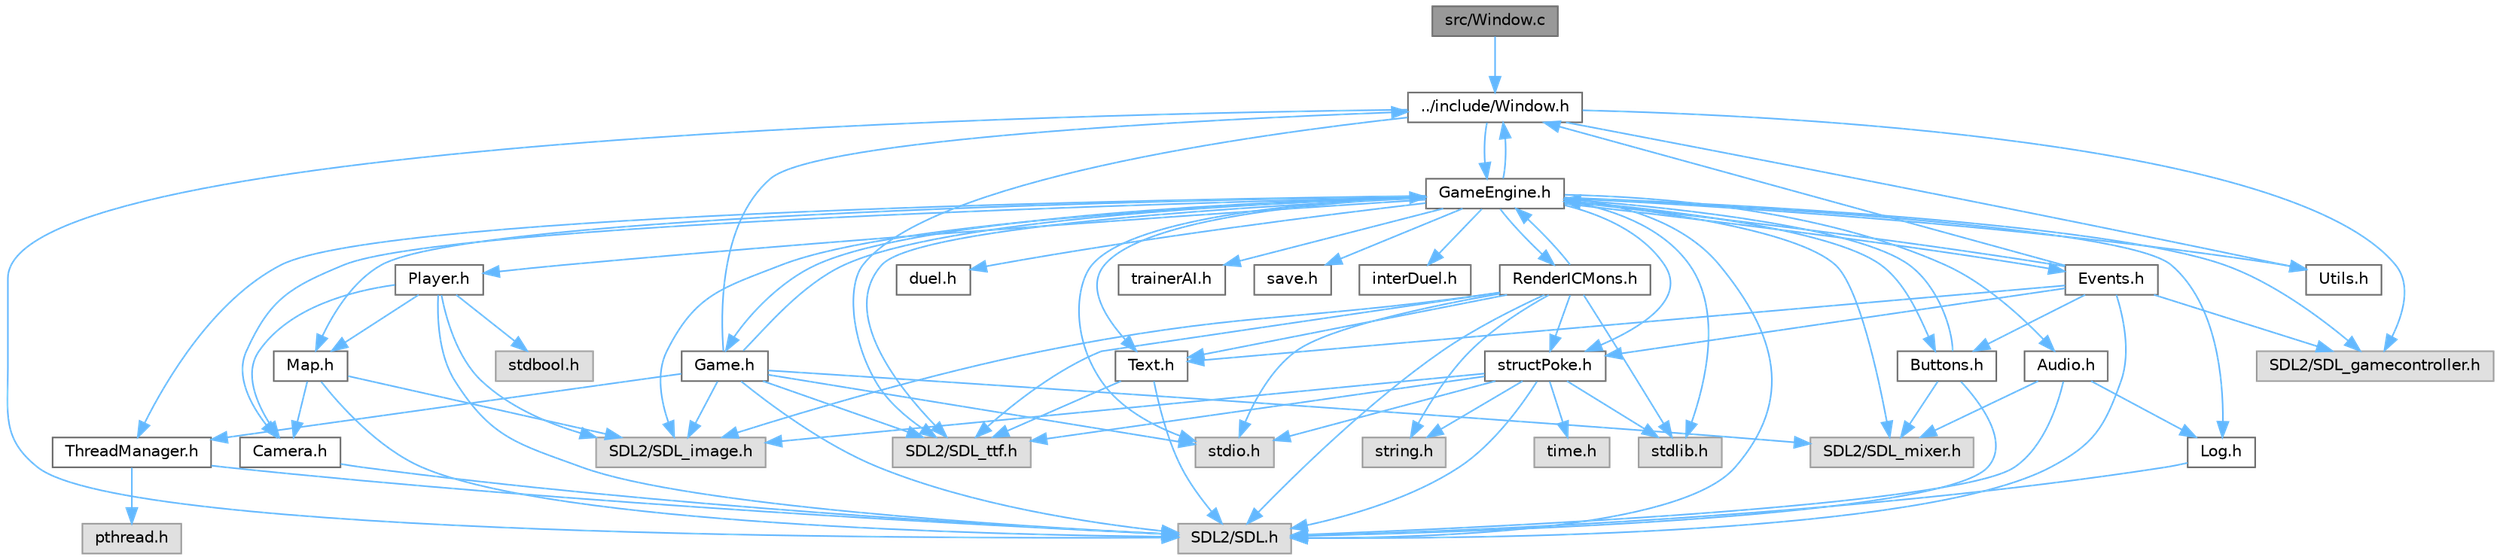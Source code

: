 digraph "src/Window.c"
{
 // LATEX_PDF_SIZE
  bgcolor="transparent";
  edge [fontname=Helvetica,fontsize=10,labelfontname=Helvetica,labelfontsize=10];
  node [fontname=Helvetica,fontsize=10,shape=box,height=0.2,width=0.4];
  Node1 [id="Node000001",label="src/Window.c",height=0.2,width=0.4,color="gray40", fillcolor="grey60", style="filled", fontcolor="black",tooltip=" "];
  Node1 -> Node2 [id="edge83_Node000001_Node000002",color="steelblue1",style="solid",tooltip=" "];
  Node2 [id="Node000002",label="../include/Window.h",height=0.2,width=0.4,color="grey40", fillcolor="white", style="filled",URL="$d3/ded/Window_8h.html",tooltip=" "];
  Node2 -> Node3 [id="edge84_Node000002_Node000003",color="steelblue1",style="solid",tooltip=" "];
  Node3 [id="Node000003",label="SDL2/SDL.h",height=0.2,width=0.4,color="grey60", fillcolor="#E0E0E0", style="filled",tooltip=" "];
  Node2 -> Node4 [id="edge85_Node000002_Node000004",color="steelblue1",style="solid",tooltip=" "];
  Node4 [id="Node000004",label="SDL2/SDL_ttf.h",height=0.2,width=0.4,color="grey60", fillcolor="#E0E0E0", style="filled",tooltip=" "];
  Node2 -> Node5 [id="edge86_Node000002_Node000005",color="steelblue1",style="solid",tooltip=" "];
  Node5 [id="Node000005",label="SDL2/SDL_gamecontroller.h",height=0.2,width=0.4,color="grey60", fillcolor="#E0E0E0", style="filled",tooltip=" "];
  Node2 -> Node6 [id="edge87_Node000002_Node000006",color="steelblue1",style="solid",tooltip=" "];
  Node6 [id="Node000006",label="GameEngine.h",height=0.2,width=0.4,color="grey40", fillcolor="white", style="filled",URL="$d7/d1f/GameEngine_8h.html",tooltip=" "];
  Node6 -> Node3 [id="edge88_Node000006_Node000003",color="steelblue1",style="solid",tooltip=" "];
  Node6 -> Node7 [id="edge89_Node000006_Node000007",color="steelblue1",style="solid",tooltip=" "];
  Node7 [id="Node000007",label="SDL2/SDL_mixer.h",height=0.2,width=0.4,color="grey60", fillcolor="#E0E0E0", style="filled",tooltip=" "];
  Node6 -> Node8 [id="edge90_Node000006_Node000008",color="steelblue1",style="solid",tooltip=" "];
  Node8 [id="Node000008",label="SDL2/SDL_image.h",height=0.2,width=0.4,color="grey60", fillcolor="#E0E0E0", style="filled",tooltip=" "];
  Node6 -> Node4 [id="edge91_Node000006_Node000004",color="steelblue1",style="solid",tooltip=" "];
  Node6 -> Node5 [id="edge92_Node000006_Node000005",color="steelblue1",style="solid",tooltip=" "];
  Node6 -> Node9 [id="edge93_Node000006_Node000009",color="steelblue1",style="solid",tooltip=" "];
  Node9 [id="Node000009",label="stdio.h",height=0.2,width=0.4,color="grey60", fillcolor="#E0E0E0", style="filled",tooltip=" "];
  Node6 -> Node10 [id="edge94_Node000006_Node000010",color="steelblue1",style="solid",tooltip=" "];
  Node10 [id="Node000010",label="stdlib.h",height=0.2,width=0.4,color="grey60", fillcolor="#E0E0E0", style="filled",tooltip=" "];
  Node6 -> Node11 [id="edge95_Node000006_Node000011",color="steelblue1",style="solid",tooltip=" "];
  Node11 [id="Node000011",label="Log.h",height=0.2,width=0.4,color="grey40", fillcolor="white", style="filled",URL="$d1/d45/Log_8h.html",tooltip=" "];
  Node11 -> Node3 [id="edge96_Node000011_Node000003",color="steelblue1",style="solid",tooltip=" "];
  Node6 -> Node12 [id="edge97_Node000006_Node000012",color="steelblue1",style="solid",tooltip=" "];
  Node12 [id="Node000012",label="Audio.h",height=0.2,width=0.4,color="grey40", fillcolor="white", style="filled",URL="$d8/daa/Audio_8h.html",tooltip=" "];
  Node12 -> Node11 [id="edge98_Node000012_Node000011",color="steelblue1",style="solid",tooltip=" "];
  Node12 -> Node7 [id="edge99_Node000012_Node000007",color="steelblue1",style="solid",tooltip=" "];
  Node12 -> Node3 [id="edge100_Node000012_Node000003",color="steelblue1",style="solid",tooltip=" "];
  Node6 -> Node13 [id="edge101_Node000006_Node000013",color="steelblue1",style="solid",tooltip=" "];
  Node13 [id="Node000013",label="Buttons.h",height=0.2,width=0.4,color="grey40", fillcolor="white", style="filled",URL="$d3/d70/Buttons_8h.html",tooltip=" "];
  Node13 -> Node3 [id="edge102_Node000013_Node000003",color="steelblue1",style="solid",tooltip=" "];
  Node13 -> Node7 [id="edge103_Node000013_Node000007",color="steelblue1",style="solid",tooltip=" "];
  Node13 -> Node6 [id="edge104_Node000013_Node000006",color="steelblue1",style="solid",tooltip=" "];
  Node6 -> Node14 [id="edge105_Node000006_Node000014",color="steelblue1",style="solid",tooltip=" "];
  Node14 [id="Node000014",label="structPoke.h",height=0.2,width=0.4,color="grey40", fillcolor="white", style="filled",URL="$da/d71/structPoke_8h.html",tooltip=" "];
  Node14 -> Node9 [id="edge106_Node000014_Node000009",color="steelblue1",style="solid",tooltip=" "];
  Node14 -> Node10 [id="edge107_Node000014_Node000010",color="steelblue1",style="solid",tooltip=" "];
  Node14 -> Node15 [id="edge108_Node000014_Node000015",color="steelblue1",style="solid",tooltip=" "];
  Node15 [id="Node000015",label="time.h",height=0.2,width=0.4,color="grey60", fillcolor="#E0E0E0", style="filled",tooltip=" "];
  Node14 -> Node16 [id="edge109_Node000014_Node000016",color="steelblue1",style="solid",tooltip=" "];
  Node16 [id="Node000016",label="string.h",height=0.2,width=0.4,color="grey60", fillcolor="#E0E0E0", style="filled",tooltip=" "];
  Node14 -> Node3 [id="edge110_Node000014_Node000003",color="steelblue1",style="solid",tooltip=" "];
  Node14 -> Node8 [id="edge111_Node000014_Node000008",color="steelblue1",style="solid",tooltip=" "];
  Node14 -> Node4 [id="edge112_Node000014_Node000004",color="steelblue1",style="solid",tooltip=" "];
  Node6 -> Node17 [id="edge113_Node000006_Node000017",color="steelblue1",style="solid",tooltip=" "];
  Node17 [id="Node000017",label="duel.h",height=0.2,width=0.4,color="grey40", fillcolor="white", style="filled",URL="$d6/d8e/duel_8h.html",tooltip=" "];
  Node6 -> Node18 [id="edge114_Node000006_Node000018",color="steelblue1",style="solid",tooltip=" "];
  Node18 [id="Node000018",label="trainerAI.h",height=0.2,width=0.4,color="grey40", fillcolor="white", style="filled",URL="$df/d27/trainerAI_8h.html",tooltip=" "];
  Node6 -> Node19 [id="edge115_Node000006_Node000019",color="steelblue1",style="solid",tooltip=" "];
  Node19 [id="Node000019",label="save.h",height=0.2,width=0.4,color="grey40", fillcolor="white", style="filled",URL="$d5/d5e/save_8h.html",tooltip="Save the player's data in a file."];
  Node6 -> Node20 [id="edge116_Node000006_Node000020",color="steelblue1",style="solid",tooltip=" "];
  Node20 [id="Node000020",label="interDuel.h",height=0.2,width=0.4,color="grey40", fillcolor="white", style="filled",URL="$da/d1d/interDuel_8h.html",tooltip=" "];
  Node6 -> Node21 [id="edge117_Node000006_Node000021",color="steelblue1",style="solid",tooltip=" "];
  Node21 [id="Node000021",label="Utils.h",height=0.2,width=0.4,color="grey40", fillcolor="white", style="filled",URL="$d9/ded/Utils_8h.html",tooltip=" "];
  Node6 -> Node22 [id="edge118_Node000006_Node000022",color="steelblue1",style="solid",tooltip=" "];
  Node22 [id="Node000022",label="Text.h",height=0.2,width=0.4,color="grey40", fillcolor="white", style="filled",URL="$d6/d35/Text_8h.html",tooltip=" "];
  Node22 -> Node3 [id="edge119_Node000022_Node000003",color="steelblue1",style="solid",tooltip=" "];
  Node22 -> Node4 [id="edge120_Node000022_Node000004",color="steelblue1",style="solid",tooltip=" "];
  Node6 -> Node2 [id="edge121_Node000006_Node000002",color="steelblue1",style="solid",tooltip=" "];
  Node6 -> Node23 [id="edge122_Node000006_Node000023",color="steelblue1",style="solid",tooltip=" "];
  Node23 [id="Node000023",label="Map.h",height=0.2,width=0.4,color="grey40", fillcolor="white", style="filled",URL="$df/d79/Map_8h.html",tooltip=" "];
  Node23 -> Node3 [id="edge123_Node000023_Node000003",color="steelblue1",style="solid",tooltip=" "];
  Node23 -> Node8 [id="edge124_Node000023_Node000008",color="steelblue1",style="solid",tooltip=" "];
  Node23 -> Node24 [id="edge125_Node000023_Node000024",color="steelblue1",style="solid",tooltip=" "];
  Node24 [id="Node000024",label="Camera.h",height=0.2,width=0.4,color="grey40", fillcolor="white", style="filled",URL="$dd/de4/Camera_8h.html",tooltip=" "];
  Node24 -> Node3 [id="edge126_Node000024_Node000003",color="steelblue1",style="solid",tooltip=" "];
  Node6 -> Node25 [id="edge127_Node000006_Node000025",color="steelblue1",style="solid",tooltip=" "];
  Node25 [id="Node000025",label="Player.h",height=0.2,width=0.4,color="grey40", fillcolor="white", style="filled",URL="$da/dbf/Player_8h.html",tooltip=" "];
  Node25 -> Node3 [id="edge128_Node000025_Node000003",color="steelblue1",style="solid",tooltip=" "];
  Node25 -> Node8 [id="edge129_Node000025_Node000008",color="steelblue1",style="solid",tooltip=" "];
  Node25 -> Node23 [id="edge130_Node000025_Node000023",color="steelblue1",style="solid",tooltip=" "];
  Node25 -> Node24 [id="edge131_Node000025_Node000024",color="steelblue1",style="solid",tooltip=" "];
  Node25 -> Node26 [id="edge132_Node000025_Node000026",color="steelblue1",style="solid",tooltip=" "];
  Node26 [id="Node000026",label="stdbool.h",height=0.2,width=0.4,color="grey60", fillcolor="#E0E0E0", style="filled",tooltip=" "];
  Node6 -> Node24 [id="edge133_Node000006_Node000024",color="steelblue1",style="solid",tooltip=" "];
  Node6 -> Node27 [id="edge134_Node000006_Node000027",color="steelblue1",style="solid",tooltip=" "];
  Node27 [id="Node000027",label="ThreadManager.h",height=0.2,width=0.4,color="grey40", fillcolor="white", style="filled",URL="$d0/daa/ThreadManager_8h.html",tooltip=" "];
  Node27 -> Node28 [id="edge135_Node000027_Node000028",color="steelblue1",style="solid",tooltip=" "];
  Node28 [id="Node000028",label="pthread.h",height=0.2,width=0.4,color="grey60", fillcolor="#E0E0E0", style="filled",tooltip=" "];
  Node27 -> Node3 [id="edge136_Node000027_Node000003",color="steelblue1",style="solid",tooltip=" "];
  Node6 -> Node29 [id="edge137_Node000006_Node000029",color="steelblue1",style="solid",tooltip=" "];
  Node29 [id="Node000029",label="Game.h",height=0.2,width=0.4,color="grey40", fillcolor="white", style="filled",URL="$d3/d5f/Game_8h.html",tooltip=" "];
  Node29 -> Node3 [id="edge138_Node000029_Node000003",color="steelblue1",style="solid",tooltip=" "];
  Node29 -> Node7 [id="edge139_Node000029_Node000007",color="steelblue1",style="solid",tooltip=" "];
  Node29 -> Node8 [id="edge140_Node000029_Node000008",color="steelblue1",style="solid",tooltip=" "];
  Node29 -> Node4 [id="edge141_Node000029_Node000004",color="steelblue1",style="solid",tooltip=" "];
  Node29 -> Node9 [id="edge142_Node000029_Node000009",color="steelblue1",style="solid",tooltip=" "];
  Node29 -> Node2 [id="edge143_Node000029_Node000002",color="steelblue1",style="solid",tooltip=" "];
  Node29 -> Node6 [id="edge144_Node000029_Node000006",color="steelblue1",style="solid",tooltip=" "];
  Node29 -> Node27 [id="edge145_Node000029_Node000027",color="steelblue1",style="solid",tooltip=" "];
  Node6 -> Node30 [id="edge146_Node000006_Node000030",color="steelblue1",style="solid",tooltip=" "];
  Node30 [id="Node000030",label="Events.h",height=0.2,width=0.4,color="grey40", fillcolor="white", style="filled",URL="$d0/dbb/Events_8h.html",tooltip=" "];
  Node30 -> Node6 [id="edge147_Node000030_Node000006",color="steelblue1",style="solid",tooltip=" "];
  Node30 -> Node2 [id="edge148_Node000030_Node000002",color="steelblue1",style="solid",tooltip=" "];
  Node30 -> Node13 [id="edge149_Node000030_Node000013",color="steelblue1",style="solid",tooltip=" "];
  Node30 -> Node22 [id="edge150_Node000030_Node000022",color="steelblue1",style="solid",tooltip=" "];
  Node30 -> Node14 [id="edge151_Node000030_Node000014",color="steelblue1",style="solid",tooltip=" "];
  Node30 -> Node3 [id="edge152_Node000030_Node000003",color="steelblue1",style="solid",tooltip=" "];
  Node30 -> Node5 [id="edge153_Node000030_Node000005",color="steelblue1",style="solid",tooltip=" "];
  Node6 -> Node31 [id="edge154_Node000006_Node000031",color="steelblue1",style="solid",tooltip=" "];
  Node31 [id="Node000031",label="RenderICMons.h",height=0.2,width=0.4,color="grey40", fillcolor="white", style="filled",URL="$d2/d98/RenderICMons_8h.html",tooltip=" "];
  Node31 -> Node3 [id="edge155_Node000031_Node000003",color="steelblue1",style="solid",tooltip=" "];
  Node31 -> Node8 [id="edge156_Node000031_Node000008",color="steelblue1",style="solid",tooltip=" "];
  Node31 -> Node4 [id="edge157_Node000031_Node000004",color="steelblue1",style="solid",tooltip=" "];
  Node31 -> Node9 [id="edge158_Node000031_Node000009",color="steelblue1",style="solid",tooltip=" "];
  Node31 -> Node10 [id="edge159_Node000031_Node000010",color="steelblue1",style="solid",tooltip=" "];
  Node31 -> Node16 [id="edge160_Node000031_Node000016",color="steelblue1",style="solid",tooltip=" "];
  Node31 -> Node6 [id="edge161_Node000031_Node000006",color="steelblue1",style="solid",tooltip=" "];
  Node31 -> Node22 [id="edge162_Node000031_Node000022",color="steelblue1",style="solid",tooltip=" "];
  Node31 -> Node14 [id="edge163_Node000031_Node000014",color="steelblue1",style="solid",tooltip=" "];
  Node2 -> Node21 [id="edge164_Node000002_Node000021",color="steelblue1",style="solid",tooltip=" "];
}

